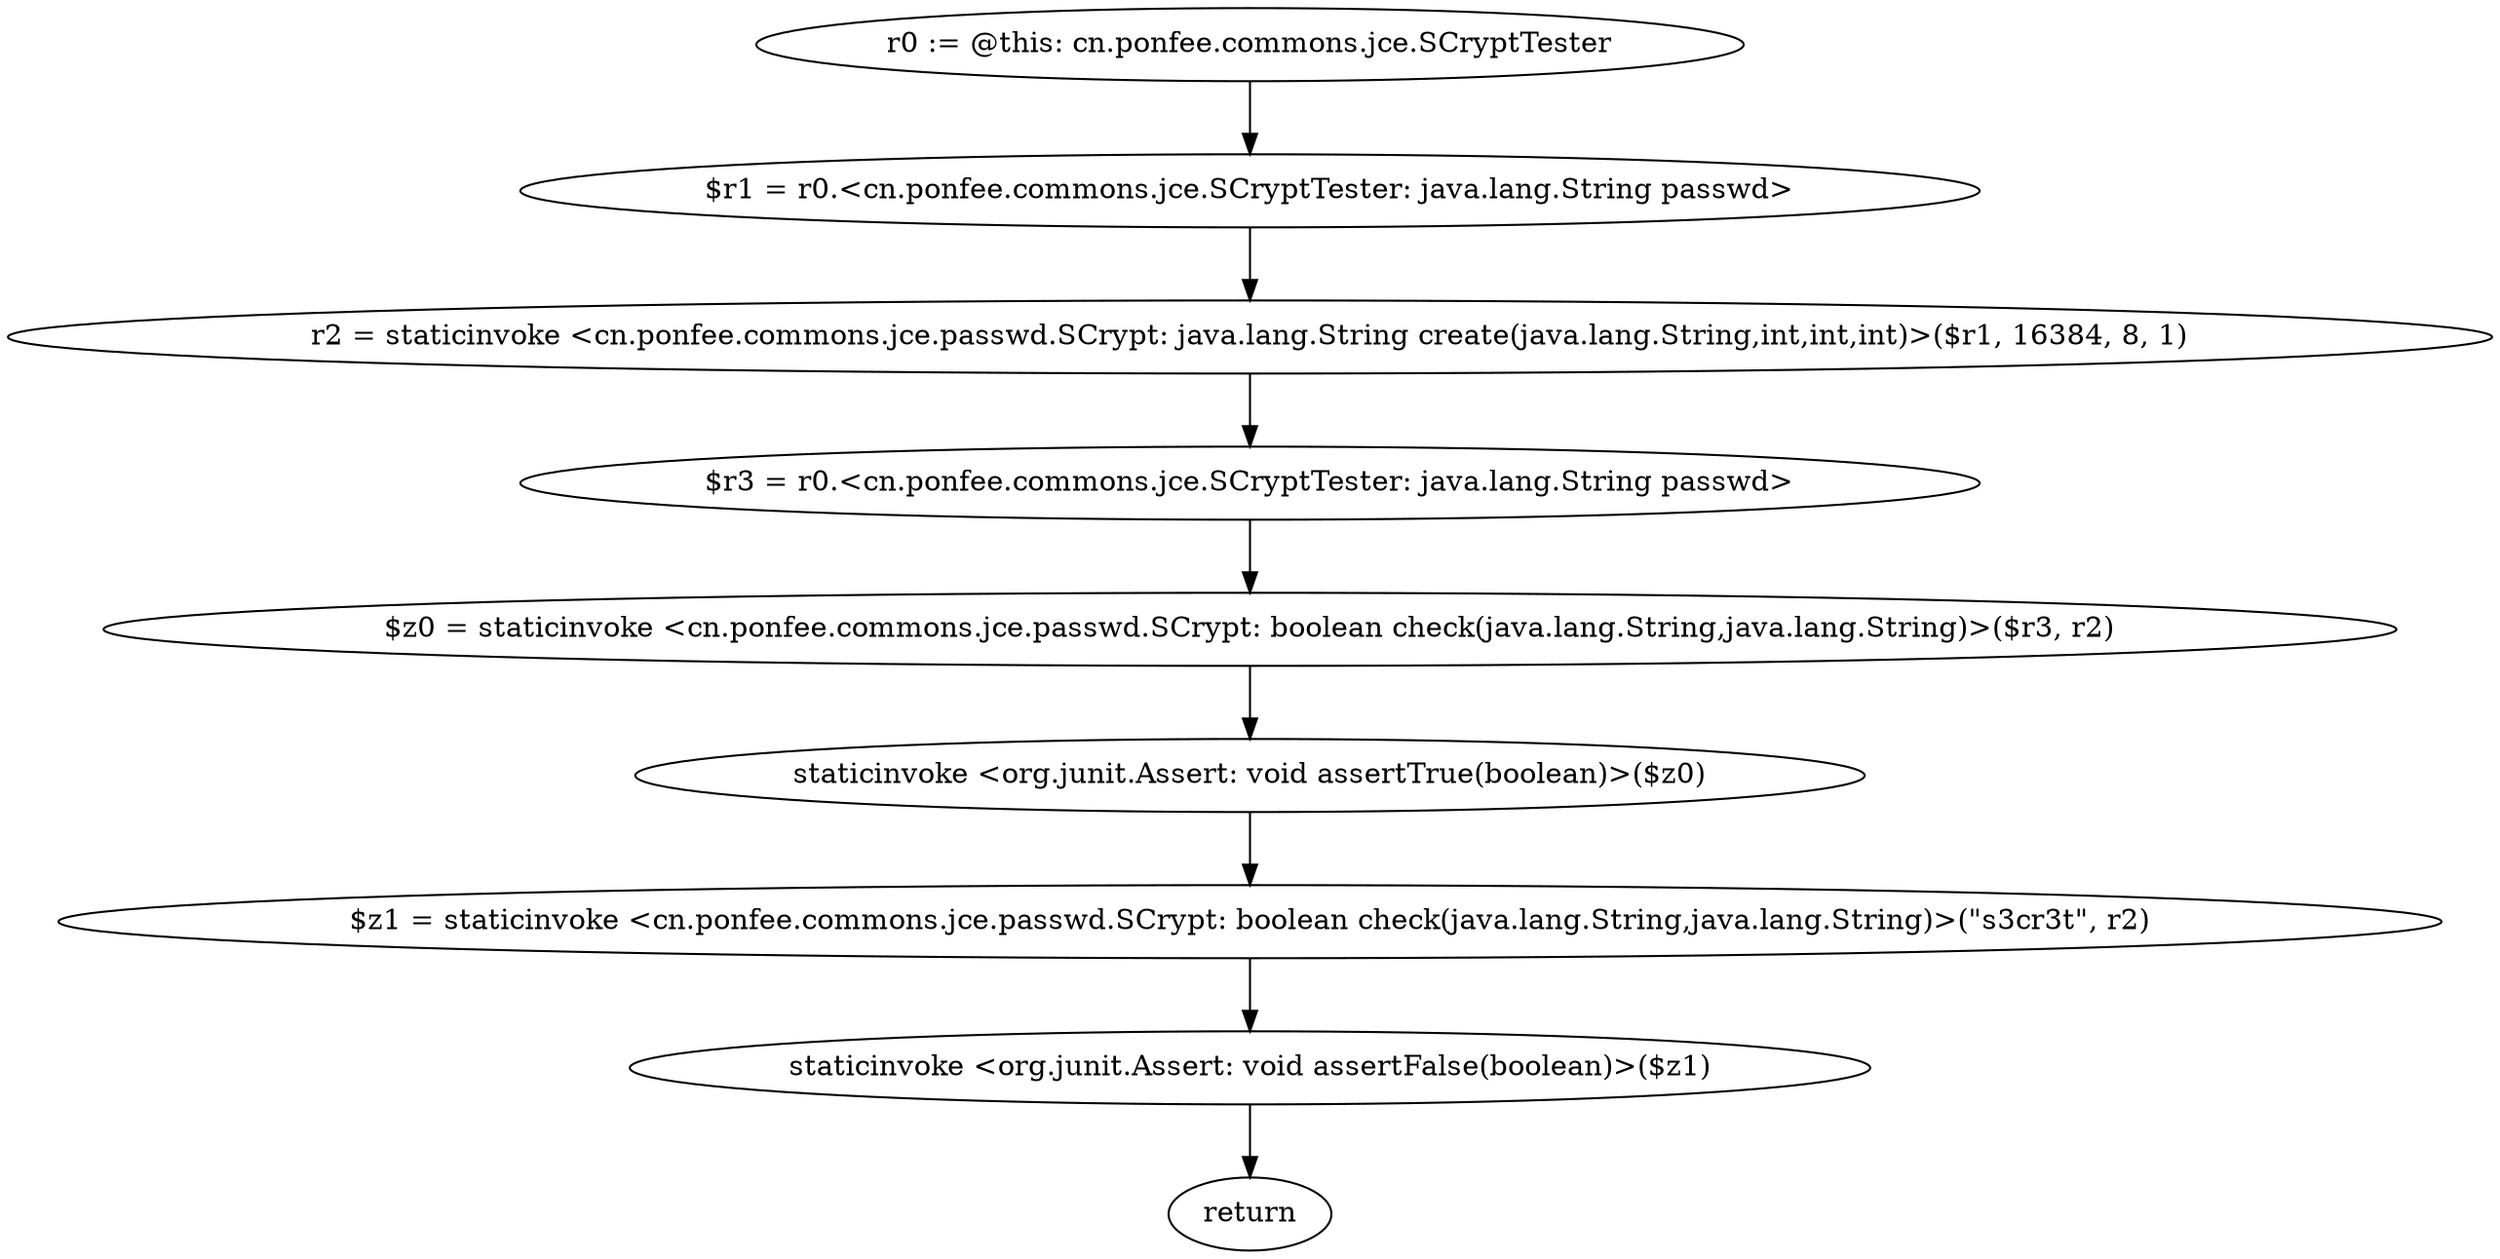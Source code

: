 digraph "unitGraph" {
    "r0 := @this: cn.ponfee.commons.jce.SCryptTester"
    "$r1 = r0.<cn.ponfee.commons.jce.SCryptTester: java.lang.String passwd>"
    "r2 = staticinvoke <cn.ponfee.commons.jce.passwd.SCrypt: java.lang.String create(java.lang.String,int,int,int)>($r1, 16384, 8, 1)"
    "$r3 = r0.<cn.ponfee.commons.jce.SCryptTester: java.lang.String passwd>"
    "$z0 = staticinvoke <cn.ponfee.commons.jce.passwd.SCrypt: boolean check(java.lang.String,java.lang.String)>($r3, r2)"
    "staticinvoke <org.junit.Assert: void assertTrue(boolean)>($z0)"
    "$z1 = staticinvoke <cn.ponfee.commons.jce.passwd.SCrypt: boolean check(java.lang.String,java.lang.String)>(\"s3cr3t\", r2)"
    "staticinvoke <org.junit.Assert: void assertFalse(boolean)>($z1)"
    "return"
    "r0 := @this: cn.ponfee.commons.jce.SCryptTester"->"$r1 = r0.<cn.ponfee.commons.jce.SCryptTester: java.lang.String passwd>";
    "$r1 = r0.<cn.ponfee.commons.jce.SCryptTester: java.lang.String passwd>"->"r2 = staticinvoke <cn.ponfee.commons.jce.passwd.SCrypt: java.lang.String create(java.lang.String,int,int,int)>($r1, 16384, 8, 1)";
    "r2 = staticinvoke <cn.ponfee.commons.jce.passwd.SCrypt: java.lang.String create(java.lang.String,int,int,int)>($r1, 16384, 8, 1)"->"$r3 = r0.<cn.ponfee.commons.jce.SCryptTester: java.lang.String passwd>";
    "$r3 = r0.<cn.ponfee.commons.jce.SCryptTester: java.lang.String passwd>"->"$z0 = staticinvoke <cn.ponfee.commons.jce.passwd.SCrypt: boolean check(java.lang.String,java.lang.String)>($r3, r2)";
    "$z0 = staticinvoke <cn.ponfee.commons.jce.passwd.SCrypt: boolean check(java.lang.String,java.lang.String)>($r3, r2)"->"staticinvoke <org.junit.Assert: void assertTrue(boolean)>($z0)";
    "staticinvoke <org.junit.Assert: void assertTrue(boolean)>($z0)"->"$z1 = staticinvoke <cn.ponfee.commons.jce.passwd.SCrypt: boolean check(java.lang.String,java.lang.String)>(\"s3cr3t\", r2)";
    "$z1 = staticinvoke <cn.ponfee.commons.jce.passwd.SCrypt: boolean check(java.lang.String,java.lang.String)>(\"s3cr3t\", r2)"->"staticinvoke <org.junit.Assert: void assertFalse(boolean)>($z1)";
    "staticinvoke <org.junit.Assert: void assertFalse(boolean)>($z1)"->"return";
}
